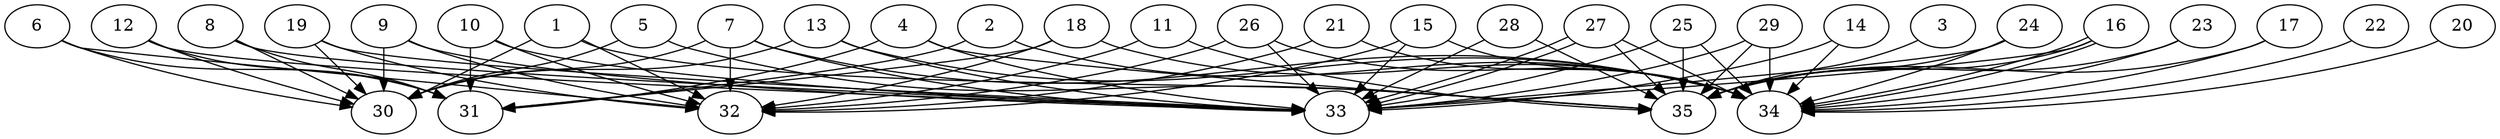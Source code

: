 // DAG (tier=3-complex, mode=data, n=35, ccr=0.501, fat=0.818, density=0.659, regular=0.214, jump=0.344, mindata=4194304, maxdata=33554432)
// DAG automatically generated by daggen at Sun Aug 24 16:33:35 2025
// /home/ermia/Project/Environments/daggen/bin/daggen --dot --ccr 0.501 --fat 0.818 --regular 0.214 --density 0.659 --jump 0.344 --mindata 4194304 --maxdata 33554432 -n 35 
digraph G {
  1 [size="32018808642442625024000", alpha="0.18", expect_size="16009404321221312512000"]
  1 -> 30 [size ="8066654063820800"]
  1 -> 32 [size ="8066654063820800"]
  1 -> 35 [size ="8066654063820800"]
  2 [size="2726848211397858816", alpha="0.06", expect_size="1363424105698929408"]
  2 -> 31 [size ="2889965390266368"]
  2 -> 34 [size ="2889965390266368"]
  3 [size="43403994303657368", alpha="0.19", expect_size="21701997151828684"]
  3 -> 35 [size ="3633785342001152"]
  4 [size="152592841028125920", alpha="0.11", expect_size="76296420514062960"]
  4 -> 31 [size ="2675195575795712"]
  4 -> 33 [size ="2675195575795712"]
  4 -> 35 [size ="2675195575795712"]
  5 [size="4982941997248362496", alpha="0.05", expect_size="2491470998624181248"]
  5 -> 30 [size ="2385108115914752"]
  5 -> 35 [size ="2385108115914752"]
  6 [size="152846740840683648", alpha="0.17", expect_size="76423370420341824"]
  6 -> 30 [size ="5466249580511232"]
  6 -> 31 [size ="5466249580511232"]
  6 -> 32 [size ="5466249580511232"]
  7 [size="36069096049739095343104", alpha="0.10", expect_size="18034548024869547671552"]
  7 -> 30 [size ="8733335798939648"]
  7 -> 32 [size ="8733335798939648"]
  7 -> 33 [size ="8733335798939648"]
  7 -> 34 [size ="8733335798939648"]
  8 [size="3947620155156171063296", alpha="0.07", expect_size="1973810077578085531648"]
  8 -> 30 [size ="1998236520808448"]
  8 -> 31 [size ="1998236520808448"]
  8 -> 33 [size ="1998236520808448"]
  9 [size="24672244304056752", alpha="0.13", expect_size="12336122152028376"]
  9 -> 30 [size ="672248818040832"]
  9 -> 32 [size ="672248818040832"]
  9 -> 33 [size ="672248818040832"]
  10 [size="16149031555166210359296", alpha="0.06", expect_size="8074515777583105179648"]
  10 -> 31 [size ="5111177646440448"]
  10 -> 32 [size ="5111177646440448"]
  10 -> 33 [size ="5111177646440448"]
  11 [size="71512835964477184", alpha="0.00", expect_size="35756417982238592"]
  11 -> 32 [size ="3238370981445632"]
  11 -> 35 [size ="3238370981445632"]
  12 [size="1435716891568859136", alpha="0.11", expect_size="717858445784429568"]
  12 -> 30 [size ="502801117478912"]
  12 -> 31 [size ="502801117478912"]
  12 -> 33 [size ="502801117478912"]
  13 [size="10483259279039851921408", alpha="0.07", expect_size="5241629639519925960704"]
  13 -> 30 [size ="3831959159570432"]
  13 -> 33 [size ="3831959159570432"]
  13 -> 34 [size ="3831959159570432"]
  14 [size="1188075488990663424", alpha="0.07", expect_size="594037744495331712"]
  14 -> 33 [size ="1683150916812800"]
  14 -> 34 [size ="1683150916812800"]
  15 [size="2811455011458371289088", alpha="0.15", expect_size="1405727505729185644544"]
  15 -> 32 [size ="1593592996954112"]
  15 -> 33 [size ="1593592996954112"]
  15 -> 34 [size ="1593592996954112"]
  16 [size="503865510380891328", alpha="0.03", expect_size="251932755190445664"]
  16 -> 33 [size ="8995658082025472"]
  16 -> 34 [size ="8995658082025472"]
  16 -> 34 [size ="8995658082025472"]
  16 -> 35 [size ="8995658082025472"]
  17 [size="47602666907728240", alpha="0.02", expect_size="23801333453864120"]
  17 -> 34 [size ="1812940936183808"]
  17 -> 35 [size ="1812940936183808"]
  18 [size="15857350938286223360", alpha="0.07", expect_size="7928675469143111680"]
  18 -> 31 [size ="6104428427870208"]
  18 -> 32 [size ="6104428427870208"]
  18 -> 34 [size ="6104428427870208"]
  19 [size="11165521088883200", alpha="0.03", expect_size="5582760544441600"]
  19 -> 30 [size ="248249109708800"]
  19 -> 32 [size ="248249109708800"]
  19 -> 33 [size ="248249109708800"]
  20 [size="11676565854065000448000", alpha="0.05", expect_size="5838282927032500224000"]
  20 -> 34 [size ="4117498114867200"]
  21 [size="302139922392824576", alpha="0.05", expect_size="151069961196412288"]
  21 -> 32 [size ="7786114316238848"]
  21 -> 34 [size ="7786114316238848"]
  22 [size="233992057672887712", alpha="0.00", expect_size="116996028836443856"]
  22 -> 34 [size ="4580319965478912"]
  23 [size="243941361150016800", alpha="0.18", expect_size="121970680575008400"]
  23 -> 34 [size ="7716755157811200"]
  23 -> 35 [size ="7716755157811200"]
  24 [size="3088506888328927232", alpha="0.13", expect_size="1544253444164463616"]
  24 -> 33 [size ="1227161285427200"]
  24 -> 34 [size ="1227161285427200"]
  24 -> 35 [size ="1227161285427200"]
  25 [size="553889299003604992000", alpha="0.19", expect_size="276944649501802496000"]
  25 -> 33 [size ="539558622003200"]
  25 -> 34 [size ="539558622003200"]
  25 -> 35 [size ="539558622003200"]
  26 [size="77432342992825568", alpha="0.15", expect_size="38716171496412784"]
  26 -> 32 [size ="5144361637511168"]
  26 -> 33 [size ="5144361637511168"]
  26 -> 34 [size ="5144361637511168"]
  27 [size="20295731727405131235328", alpha="0.08", expect_size="10147865863702565617664"]
  27 -> 33 [size ="5952413999562752"]
  27 -> 33 [size ="5952413999562752"]
  27 -> 34 [size ="5952413999562752"]
  27 -> 35 [size ="5952413999562752"]
  28 [size="160034220790198112", alpha="0.10", expect_size="80017110395099056"]
  28 -> 33 [size ="3437815438245888"]
  28 -> 35 [size ="3437815438245888"]
  29 [size="21001322085872908", alpha="0.18", expect_size="10500661042936454"]
  29 -> 33 [size ="1002877849960448"]
  29 -> 34 [size ="1002877849960448"]
  29 -> 35 [size ="1002877849960448"]
  30 [size="74546170029932544000", alpha="0.18", expect_size="37273085014966272000"]
  31 [size="265451618586907040", alpha="0.01", expect_size="132725809293453520"]
  32 [size="7499807991681684480", alpha="0.12", expect_size="3749903995840842240"]
  33 [size="218400691035002304", alpha="0.11", expect_size="109200345517501152"]
  34 [size="189740843701320000", alpha="0.07", expect_size="94870421850660000"]
  35 [size="57772311083627112", alpha="0.00", expect_size="28886155541813556"]
}